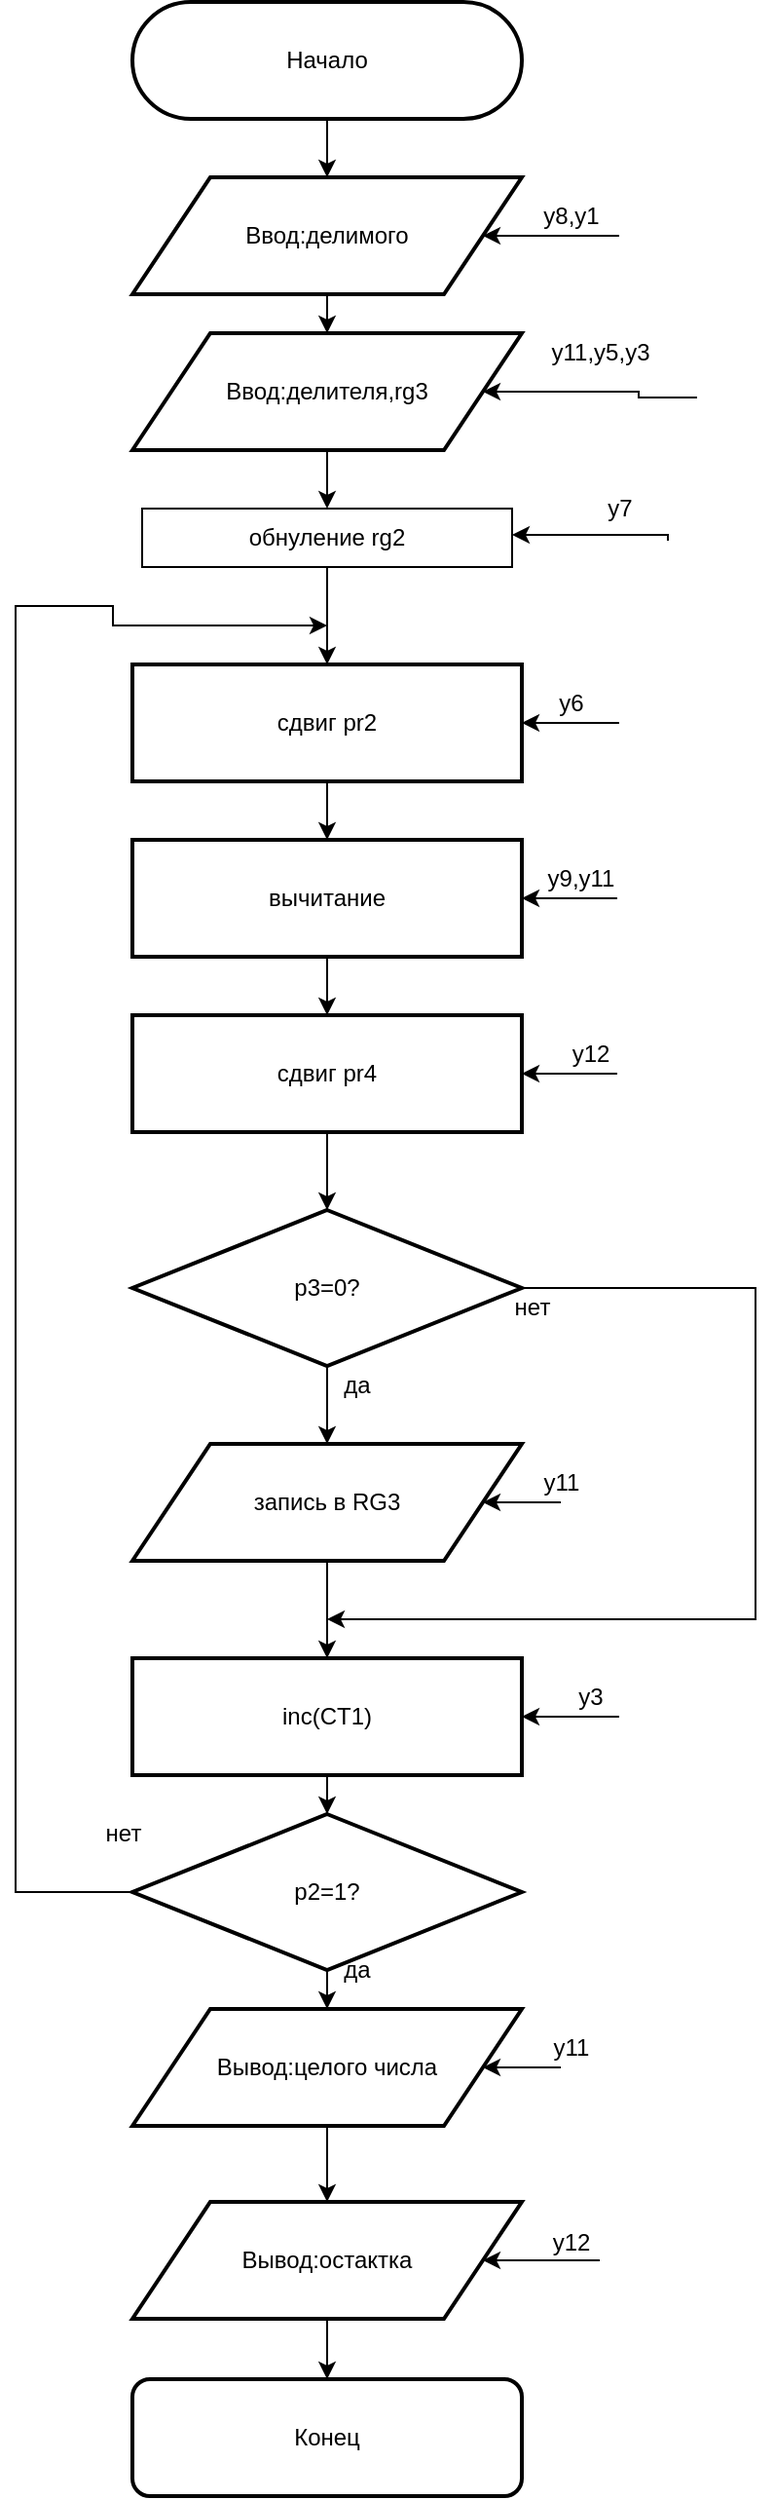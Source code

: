<mxfile version="13.1.12" type="device"><diagram id="URKeVuy3Ki6ORyBI7Ico" name="Page-1"><mxGraphModel dx="401" dy="1956" grid="1" gridSize="10" guides="1" tooltips="1" connect="1" arrows="1" fold="1" page="1" pageScale="1" pageWidth="827" pageHeight="1169" math="0" shadow="0"><root><mxCell id="0"/><mxCell id="1" parent="0"/><mxCell id="_kDDYKjimHHq3tlc7X1H-5" style="edgeStyle=orthogonalEdgeStyle;rounded=0;orthogonalLoop=1;jettySize=auto;html=1;exitX=0.5;exitY=1;exitDx=0;exitDy=0;" parent="1" source="_kDDYKjimHHq3tlc7X1H-2" target="_kDDYKjimHHq3tlc7X1H-4" edge="1"><mxGeometry relative="1" as="geometry"/></mxCell><mxCell id="_kDDYKjimHHq3tlc7X1H-2" value="Начало" style="rounded=1;whiteSpace=wrap;html=1;arcSize=50;strokeWidth=2;" parent="1" vertex="1"><mxGeometry x="240" y="-20" width="200" height="60" as="geometry"/></mxCell><mxCell id="_kDDYKjimHHq3tlc7X1H-11" value="" style="edgeStyle=orthogonalEdgeStyle;rounded=0;orthogonalLoop=1;jettySize=auto;html=1;" parent="1" source="_kDDYKjimHHq3tlc7X1H-3" target="_kDDYKjimHHq3tlc7X1H-10" edge="1"><mxGeometry relative="1" as="geometry"/></mxCell><mxCell id="_kDDYKjimHHq3tlc7X1H-44" style="edgeStyle=orthogonalEdgeStyle;rounded=0;orthogonalLoop=1;jettySize=auto;html=1;exitX=1;exitY=0.5;exitDx=0;exitDy=0;startArrow=classic;startFill=1;endArrow=none;endFill=0;" parent="1" source="_kDDYKjimHHq3tlc7X1H-3" edge="1"><mxGeometry relative="1" as="geometry"><mxPoint x="490" y="350" as="targetPoint"/></mxGeometry></mxCell><mxCell id="_kDDYKjimHHq3tlc7X1H-3" value="сдвиг pr2" style="rounded=0;whiteSpace=wrap;html=1;strokeWidth=2;" parent="1" vertex="1"><mxGeometry x="240" y="320" width="200" height="60" as="geometry"/></mxCell><mxCell id="_kDDYKjimHHq3tlc7X1H-13" value="" style="edgeStyle=orthogonalEdgeStyle;rounded=0;orthogonalLoop=1;jettySize=auto;html=1;" parent="1" source="_kDDYKjimHHq3tlc7X1H-10" target="_kDDYKjimHHq3tlc7X1H-12" edge="1"><mxGeometry relative="1" as="geometry"/></mxCell><mxCell id="_kDDYKjimHHq3tlc7X1H-46" style="edgeStyle=orthogonalEdgeStyle;rounded=0;orthogonalLoop=1;jettySize=auto;html=1;exitX=1;exitY=0.5;exitDx=0;exitDy=0;startArrow=classic;startFill=1;endArrow=none;endFill=0;" parent="1" source="_kDDYKjimHHq3tlc7X1H-10" edge="1"><mxGeometry relative="1" as="geometry"><mxPoint x="489" y="440" as="targetPoint"/></mxGeometry></mxCell><mxCell id="_kDDYKjimHHq3tlc7X1H-10" value="вычитание" style="rounded=0;whiteSpace=wrap;html=1;strokeWidth=2;" parent="1" vertex="1"><mxGeometry x="240" y="410" width="200" height="60" as="geometry"/></mxCell><mxCell id="_kDDYKjimHHq3tlc7X1H-23" style="edgeStyle=orthogonalEdgeStyle;rounded=0;orthogonalLoop=1;jettySize=auto;html=1;exitX=0.5;exitY=1;exitDx=0;exitDy=0;" parent="1" source="_kDDYKjimHHq3tlc7X1H-12" target="_kDDYKjimHHq3tlc7X1H-22" edge="1"><mxGeometry relative="1" as="geometry"/></mxCell><mxCell id="_kDDYKjimHHq3tlc7X1H-48" style="edgeStyle=orthogonalEdgeStyle;rounded=0;orthogonalLoop=1;jettySize=auto;html=1;exitX=1;exitY=0.5;exitDx=0;exitDy=0;startArrow=classic;startFill=1;endArrow=none;endFill=0;" parent="1" source="_kDDYKjimHHq3tlc7X1H-12" edge="1"><mxGeometry relative="1" as="geometry"><mxPoint x="489" y="530" as="targetPoint"/></mxGeometry></mxCell><mxCell id="_kDDYKjimHHq3tlc7X1H-12" value="сдвиг pr4" style="rounded=0;whiteSpace=wrap;html=1;strokeWidth=2;" parent="1" vertex="1"><mxGeometry x="240" y="500" width="200" height="60" as="geometry"/></mxCell><mxCell id="_kDDYKjimHHq3tlc7X1H-7" value="" style="edgeStyle=orthogonalEdgeStyle;rounded=0;orthogonalLoop=1;jettySize=auto;html=1;" parent="1" source="_kDDYKjimHHq3tlc7X1H-4" target="_kDDYKjimHHq3tlc7X1H-6" edge="1"><mxGeometry relative="1" as="geometry"/></mxCell><mxCell id="_kDDYKjimHHq3tlc7X1H-38" style="edgeStyle=orthogonalEdgeStyle;rounded=0;orthogonalLoop=1;jettySize=auto;html=1;exitX=1;exitY=0.5;exitDx=0;exitDy=0;endArrow=none;endFill=0;startArrow=classic;startFill=1;" parent="1" source="_kDDYKjimHHq3tlc7X1H-4" edge="1"><mxGeometry relative="1" as="geometry"><mxPoint x="490" y="100" as="targetPoint"/></mxGeometry></mxCell><mxCell id="_kDDYKjimHHq3tlc7X1H-4" value="Ввод:делимого" style="shape=parallelogram;perimeter=parallelogramPerimeter;whiteSpace=wrap;html=1;strokeWidth=2;" parent="1" vertex="1"><mxGeometry x="240" y="70" width="200" height="60" as="geometry"/></mxCell><mxCell id="_kDDYKjimHHq3tlc7X1H-42" style="edgeStyle=orthogonalEdgeStyle;rounded=0;orthogonalLoop=1;jettySize=auto;html=1;exitX=1;exitY=0.5;exitDx=0;exitDy=0;startArrow=classic;startFill=1;endArrow=none;endFill=0;" parent="1" source="_kDDYKjimHHq3tlc7X1H-6" edge="1"><mxGeometry relative="1" as="geometry"><mxPoint x="530" y="183" as="targetPoint"/><Array as="points"><mxPoint x="500" y="180"/><mxPoint x="500" y="183"/><mxPoint x="530" y="183"/></Array></mxGeometry></mxCell><mxCell id="DlNsw7F1Em6vsPdkHw0J-2" style="edgeStyle=orthogonalEdgeStyle;rounded=0;orthogonalLoop=1;jettySize=auto;html=1;exitX=0.5;exitY=1;exitDx=0;exitDy=0;" edge="1" parent="1" source="_kDDYKjimHHq3tlc7X1H-6" target="DlNsw7F1Em6vsPdkHw0J-1"><mxGeometry relative="1" as="geometry"/></mxCell><mxCell id="_kDDYKjimHHq3tlc7X1H-6" value="Ввод:делителя,rg3" style="shape=parallelogram;perimeter=parallelogramPerimeter;whiteSpace=wrap;html=1;strokeWidth=2;" parent="1" vertex="1"><mxGeometry x="240" y="150" width="200" height="60" as="geometry"/></mxCell><mxCell id="_kDDYKjimHHq3tlc7X1H-28" style="edgeStyle=orthogonalEdgeStyle;rounded=0;orthogonalLoop=1;jettySize=auto;html=1;exitX=0.5;exitY=1;exitDx=0;exitDy=0;entryX=0.5;entryY=0;entryDx=0;entryDy=0;" parent="1" source="_kDDYKjimHHq3tlc7X1H-14" target="_kDDYKjimHHq3tlc7X1H-27" edge="1"><mxGeometry relative="1" as="geometry"/></mxCell><mxCell id="_kDDYKjimHHq3tlc7X1H-14" value="запись в RG3" style="shape=parallelogram;perimeter=parallelogramPerimeter;whiteSpace=wrap;html=1;strokeWidth=2;" parent="1" vertex="1"><mxGeometry x="240" y="720" width="200" height="60" as="geometry"/></mxCell><mxCell id="_kDDYKjimHHq3tlc7X1H-18" style="edgeStyle=orthogonalEdgeStyle;rounded=0;orthogonalLoop=1;jettySize=auto;html=1;exitX=0;exitY=0.5;exitDx=0;exitDy=0;" parent="1" source="_kDDYKjimHHq3tlc7X1H-16" edge="1"><mxGeometry relative="1" as="geometry"><mxPoint x="340" y="300" as="targetPoint"/><Array as="points"><mxPoint x="180" y="950"/><mxPoint x="180" y="290"/><mxPoint x="230" y="290"/><mxPoint x="230" y="300"/></Array></mxGeometry></mxCell><mxCell id="_kDDYKjimHHq3tlc7X1H-21" style="edgeStyle=orthogonalEdgeStyle;rounded=0;orthogonalLoop=1;jettySize=auto;html=1;exitX=0.5;exitY=1;exitDx=0;exitDy=0;" parent="1" source="_kDDYKjimHHq3tlc7X1H-16" edge="1"><mxGeometry relative="1" as="geometry"><mxPoint x="340" y="1010" as="targetPoint"/></mxGeometry></mxCell><mxCell id="_kDDYKjimHHq3tlc7X1H-16" value="p2=1?" style="rhombus;whiteSpace=wrap;html=1;strokeWidth=2;" parent="1" vertex="1"><mxGeometry x="240" y="910" width="200" height="80" as="geometry"/></mxCell><mxCell id="_kDDYKjimHHq3tlc7X1H-19" value="нет" style="text;html=1;align=center;verticalAlign=middle;resizable=0;points=[];autosize=1;" parent="1" vertex="1"><mxGeometry x="220" y="910" width="30" height="20" as="geometry"/></mxCell><mxCell id="_kDDYKjimHHq3tlc7X1H-24" style="edgeStyle=orthogonalEdgeStyle;rounded=0;orthogonalLoop=1;jettySize=auto;html=1;exitX=0.5;exitY=1;exitDx=0;exitDy=0;" parent="1" source="_kDDYKjimHHq3tlc7X1H-22" target="_kDDYKjimHHq3tlc7X1H-14" edge="1"><mxGeometry relative="1" as="geometry"/></mxCell><mxCell id="_kDDYKjimHHq3tlc7X1H-26" style="edgeStyle=orthogonalEdgeStyle;rounded=0;orthogonalLoop=1;jettySize=auto;html=1;exitX=1;exitY=0.5;exitDx=0;exitDy=0;" parent="1" source="_kDDYKjimHHq3tlc7X1H-22" edge="1"><mxGeometry relative="1" as="geometry"><mxPoint x="340" y="810" as="targetPoint"/><Array as="points"><mxPoint x="560" y="640"/><mxPoint x="560" y="810"/></Array></mxGeometry></mxCell><mxCell id="_kDDYKjimHHq3tlc7X1H-22" value="p3=0?" style="rhombus;whiteSpace=wrap;html=1;strokeWidth=2;" parent="1" vertex="1"><mxGeometry x="240" y="600" width="200" height="80" as="geometry"/></mxCell><mxCell id="_kDDYKjimHHq3tlc7X1H-25" value="да" style="text;html=1;align=center;verticalAlign=middle;resizable=0;points=[];autosize=1;" parent="1" vertex="1"><mxGeometry x="340" y="680" width="30" height="20" as="geometry"/></mxCell><mxCell id="_kDDYKjimHHq3tlc7X1H-29" style="edgeStyle=orthogonalEdgeStyle;rounded=0;orthogonalLoop=1;jettySize=auto;html=1;exitX=0.5;exitY=1;exitDx=0;exitDy=0;" parent="1" source="_kDDYKjimHHq3tlc7X1H-27" target="_kDDYKjimHHq3tlc7X1H-16" edge="1"><mxGeometry relative="1" as="geometry"/></mxCell><mxCell id="_kDDYKjimHHq3tlc7X1H-55" style="edgeStyle=orthogonalEdgeStyle;rounded=0;orthogonalLoop=1;jettySize=auto;html=1;exitX=1;exitY=0.5;exitDx=0;exitDy=0;startArrow=classic;startFill=1;endArrow=none;endFill=0;" parent="1" source="_kDDYKjimHHq3tlc7X1H-27" edge="1"><mxGeometry relative="1" as="geometry"><mxPoint x="490" y="860" as="targetPoint"/></mxGeometry></mxCell><mxCell id="_kDDYKjimHHq3tlc7X1H-27" value="inc(CT1)" style="rounded=0;whiteSpace=wrap;html=1;strokeWidth=2;" parent="1" vertex="1"><mxGeometry x="240" y="830" width="200" height="60" as="geometry"/></mxCell><mxCell id="_kDDYKjimHHq3tlc7X1H-34" value="" style="edgeStyle=orthogonalEdgeStyle;rounded=0;orthogonalLoop=1;jettySize=auto;html=1;" parent="1" source="_kDDYKjimHHq3tlc7X1H-31" target="_kDDYKjimHHq3tlc7X1H-33" edge="1"><mxGeometry relative="1" as="geometry"/></mxCell><mxCell id="_kDDYKjimHHq3tlc7X1H-57" style="edgeStyle=orthogonalEdgeStyle;rounded=0;orthogonalLoop=1;jettySize=auto;html=1;exitX=1;exitY=0.5;exitDx=0;exitDy=0;startArrow=classic;startFill=1;endArrow=none;endFill=0;" parent="1" source="_kDDYKjimHHq3tlc7X1H-31" edge="1"><mxGeometry relative="1" as="geometry"><mxPoint x="460" y="1040" as="targetPoint"/></mxGeometry></mxCell><mxCell id="_kDDYKjimHHq3tlc7X1H-31" value="Вывод:целого числа" style="shape=parallelogram;perimeter=parallelogramPerimeter;whiteSpace=wrap;html=1;strokeWidth=2;" parent="1" vertex="1"><mxGeometry x="240" y="1010" width="200" height="60" as="geometry"/></mxCell><mxCell id="_kDDYKjimHHq3tlc7X1H-36" style="edgeStyle=orthogonalEdgeStyle;rounded=0;orthogonalLoop=1;jettySize=auto;html=1;exitX=0.5;exitY=1;exitDx=0;exitDy=0;" parent="1" source="_kDDYKjimHHq3tlc7X1H-33" target="_kDDYKjimHHq3tlc7X1H-35" edge="1"><mxGeometry relative="1" as="geometry"/></mxCell><mxCell id="_kDDYKjimHHq3tlc7X1H-59" style="edgeStyle=orthogonalEdgeStyle;rounded=0;orthogonalLoop=1;jettySize=auto;html=1;exitX=1;exitY=0.5;exitDx=0;exitDy=0;startArrow=classic;startFill=1;endArrow=none;endFill=0;" parent="1" source="_kDDYKjimHHq3tlc7X1H-33" edge="1"><mxGeometry relative="1" as="geometry"><mxPoint x="480" y="1139" as="targetPoint"/></mxGeometry></mxCell><mxCell id="_kDDYKjimHHq3tlc7X1H-33" value="Вывод:остактка" style="shape=parallelogram;perimeter=parallelogramPerimeter;whiteSpace=wrap;html=1;strokeWidth=2;" parent="1" vertex="1"><mxGeometry x="240" y="1109" width="200" height="60" as="geometry"/></mxCell><mxCell id="_kDDYKjimHHq3tlc7X1H-35" value="Конец" style="rounded=1;whiteSpace=wrap;html=1;strokeWidth=2;" parent="1" vertex="1"><mxGeometry x="240" y="1200" width="200" height="60" as="geometry"/></mxCell><mxCell id="_kDDYKjimHHq3tlc7X1H-40" value="y8,y1" style="text;html=1;align=center;verticalAlign=middle;resizable=0;points=[];autosize=1;" parent="1" vertex="1"><mxGeometry x="445" y="80" width="40" height="20" as="geometry"/></mxCell><mxCell id="_kDDYKjimHHq3tlc7X1H-41" value="y11,y5,y3" style="text;html=1;align=center;verticalAlign=middle;resizable=0;points=[];autosize=1;" parent="1" vertex="1"><mxGeometry x="445" y="150" width="70" height="20" as="geometry"/></mxCell><mxCell id="_kDDYKjimHHq3tlc7X1H-43" value="y6" style="text;html=1;align=center;verticalAlign=middle;resizable=0;points=[];autosize=1;" parent="1" vertex="1"><mxGeometry x="450" y="330" width="30" height="20" as="geometry"/></mxCell><mxCell id="_kDDYKjimHHq3tlc7X1H-45" value="y9,y11" style="text;html=1;align=center;verticalAlign=middle;resizable=0;points=[];autosize=1;" parent="1" vertex="1"><mxGeometry x="445" y="420" width="50" height="20" as="geometry"/></mxCell><mxCell id="_kDDYKjimHHq3tlc7X1H-47" value="y12" style="text;html=1;align=center;verticalAlign=middle;resizable=0;points=[];autosize=1;" parent="1" vertex="1"><mxGeometry x="460" y="510" width="30" height="20" as="geometry"/></mxCell><mxCell id="_kDDYKjimHHq3tlc7X1H-50" value="нет" style="text;html=1;align=center;verticalAlign=middle;resizable=0;points=[];autosize=1;" parent="1" vertex="1"><mxGeometry x="430" y="640" width="30" height="20" as="geometry"/></mxCell><mxCell id="_kDDYKjimHHq3tlc7X1H-51" value="да" style="text;html=1;align=center;verticalAlign=middle;resizable=0;points=[];autosize=1;" parent="1" vertex="1"><mxGeometry x="340" y="980" width="30" height="20" as="geometry"/></mxCell><mxCell id="_kDDYKjimHHq3tlc7X1H-49" value="y11" style="text;html=1;align=center;verticalAlign=middle;resizable=0;points=[];autosize=1;" parent="1" vertex="1"><mxGeometry x="445" y="730" width="30" height="20" as="geometry"/></mxCell><mxCell id="_kDDYKjimHHq3tlc7X1H-53" style="edgeStyle=orthogonalEdgeStyle;rounded=0;orthogonalLoop=1;jettySize=auto;html=1;exitX=1;exitY=0.5;exitDx=0;exitDy=0;startArrow=classic;startFill=1;endArrow=none;endFill=0;" parent="1" source="_kDDYKjimHHq3tlc7X1H-14" edge="1"><mxGeometry relative="1" as="geometry"><mxPoint x="420" y="750" as="sourcePoint"/><mxPoint x="460" y="750" as="targetPoint"/></mxGeometry></mxCell><mxCell id="_kDDYKjimHHq3tlc7X1H-54" value="y3" style="text;html=1;align=center;verticalAlign=middle;resizable=0;points=[];autosize=1;" parent="1" vertex="1"><mxGeometry x="460" y="840" width="30" height="20" as="geometry"/></mxCell><mxCell id="_kDDYKjimHHq3tlc7X1H-56" value="y11" style="text;html=1;align=center;verticalAlign=middle;resizable=0;points=[];autosize=1;" parent="1" vertex="1"><mxGeometry x="450" y="1020" width="30" height="20" as="geometry"/></mxCell><mxCell id="_kDDYKjimHHq3tlc7X1H-58" value="y12" style="text;html=1;align=center;verticalAlign=middle;resizable=0;points=[];autosize=1;" parent="1" vertex="1"><mxGeometry x="450" y="1120" width="30" height="20" as="geometry"/></mxCell><mxCell id="DlNsw7F1Em6vsPdkHw0J-3" style="edgeStyle=orthogonalEdgeStyle;rounded=0;orthogonalLoop=1;jettySize=auto;html=1;exitX=0.5;exitY=1;exitDx=0;exitDy=0;entryX=0.5;entryY=0;entryDx=0;entryDy=0;" edge="1" parent="1" source="DlNsw7F1Em6vsPdkHw0J-1" target="_kDDYKjimHHq3tlc7X1H-3"><mxGeometry relative="1" as="geometry"/></mxCell><mxCell id="DlNsw7F1Em6vsPdkHw0J-1" value="обнуление rg2" style="rounded=0;whiteSpace=wrap;html=1;" vertex="1" parent="1"><mxGeometry x="245" y="240" width="190" height="30" as="geometry"/></mxCell><mxCell id="DlNsw7F1Em6vsPdkHw0J-4" value="y7" style="text;html=1;align=center;verticalAlign=middle;resizable=0;points=[];autosize=1;" vertex="1" parent="1"><mxGeometry x="475" y="230" width="30" height="20" as="geometry"/></mxCell><mxCell id="DlNsw7F1Em6vsPdkHw0J-5" style="edgeStyle=orthogonalEdgeStyle;rounded=0;orthogonalLoop=1;jettySize=auto;html=1;exitX=1;exitY=0.5;exitDx=0;exitDy=0;startArrow=classic;startFill=1;endArrow=none;endFill=0;" edge="1" parent="1"><mxGeometry relative="1" as="geometry"><mxPoint x="515" y="256.5" as="targetPoint"/><Array as="points"><mxPoint x="515" y="253.5"/></Array><mxPoint x="435" y="253.5" as="sourcePoint"/></mxGeometry></mxCell></root></mxGraphModel></diagram></mxfile>